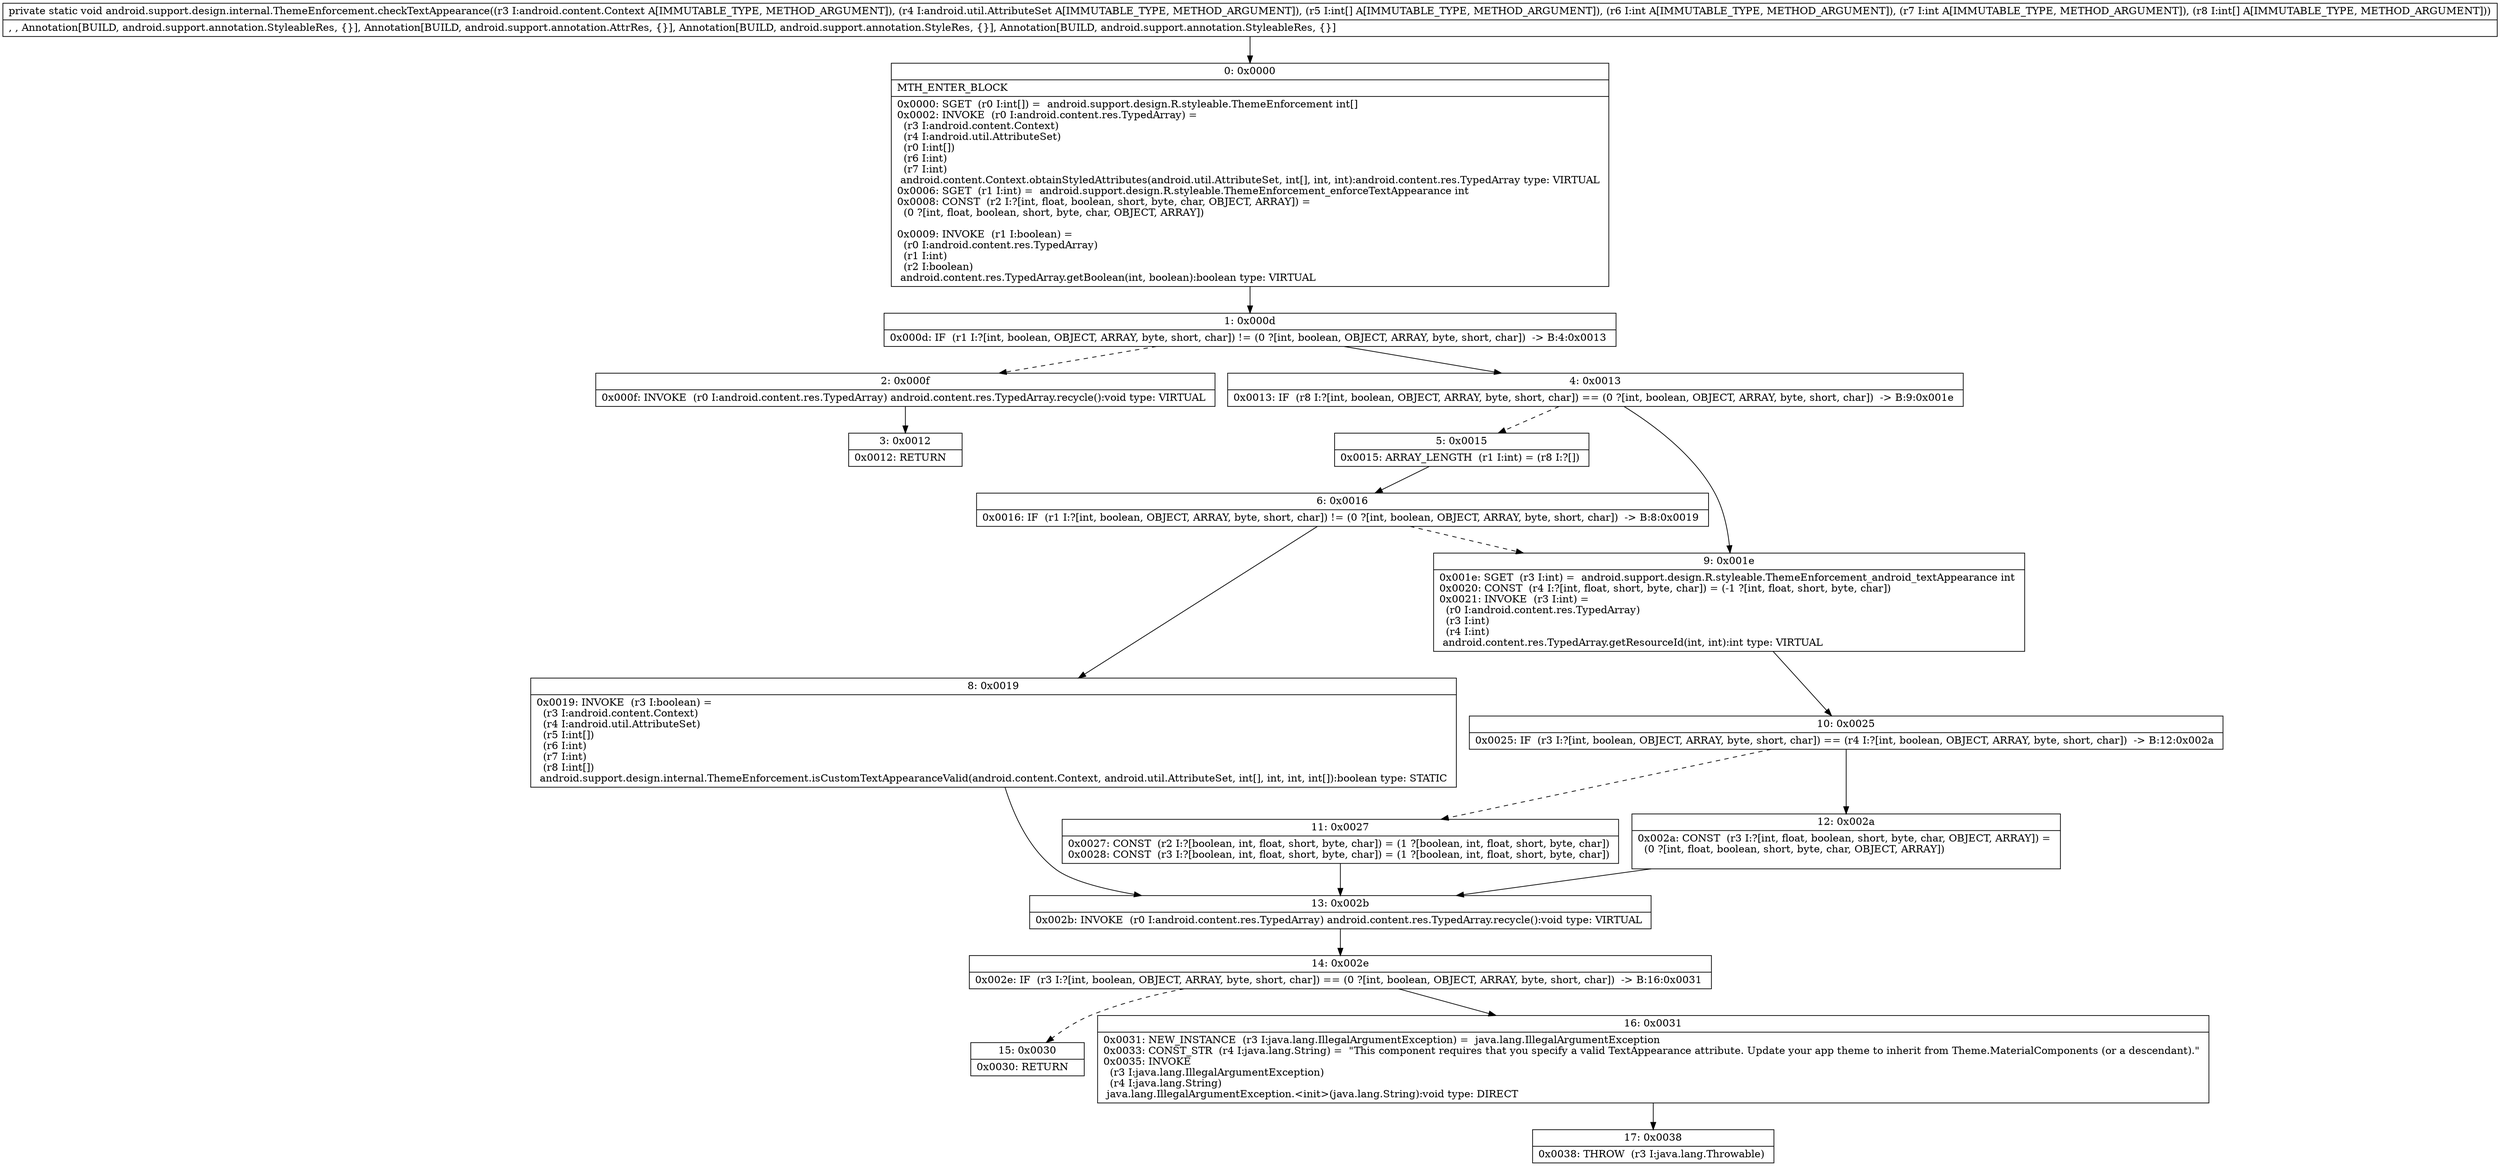 digraph "CFG forandroid.support.design.internal.ThemeEnforcement.checkTextAppearance(Landroid\/content\/Context;Landroid\/util\/AttributeSet;[III[I)V" {
Node_0 [shape=record,label="{0\:\ 0x0000|MTH_ENTER_BLOCK\l|0x0000: SGET  (r0 I:int[]) =  android.support.design.R.styleable.ThemeEnforcement int[] \l0x0002: INVOKE  (r0 I:android.content.res.TypedArray) = \l  (r3 I:android.content.Context)\l  (r4 I:android.util.AttributeSet)\l  (r0 I:int[])\l  (r6 I:int)\l  (r7 I:int)\l android.content.Context.obtainStyledAttributes(android.util.AttributeSet, int[], int, int):android.content.res.TypedArray type: VIRTUAL \l0x0006: SGET  (r1 I:int) =  android.support.design.R.styleable.ThemeEnforcement_enforceTextAppearance int \l0x0008: CONST  (r2 I:?[int, float, boolean, short, byte, char, OBJECT, ARRAY]) = \l  (0 ?[int, float, boolean, short, byte, char, OBJECT, ARRAY])\l \l0x0009: INVOKE  (r1 I:boolean) = \l  (r0 I:android.content.res.TypedArray)\l  (r1 I:int)\l  (r2 I:boolean)\l android.content.res.TypedArray.getBoolean(int, boolean):boolean type: VIRTUAL \l}"];
Node_1 [shape=record,label="{1\:\ 0x000d|0x000d: IF  (r1 I:?[int, boolean, OBJECT, ARRAY, byte, short, char]) != (0 ?[int, boolean, OBJECT, ARRAY, byte, short, char])  \-\> B:4:0x0013 \l}"];
Node_2 [shape=record,label="{2\:\ 0x000f|0x000f: INVOKE  (r0 I:android.content.res.TypedArray) android.content.res.TypedArray.recycle():void type: VIRTUAL \l}"];
Node_3 [shape=record,label="{3\:\ 0x0012|0x0012: RETURN   \l}"];
Node_4 [shape=record,label="{4\:\ 0x0013|0x0013: IF  (r8 I:?[int, boolean, OBJECT, ARRAY, byte, short, char]) == (0 ?[int, boolean, OBJECT, ARRAY, byte, short, char])  \-\> B:9:0x001e \l}"];
Node_5 [shape=record,label="{5\:\ 0x0015|0x0015: ARRAY_LENGTH  (r1 I:int) = (r8 I:?[]) \l}"];
Node_6 [shape=record,label="{6\:\ 0x0016|0x0016: IF  (r1 I:?[int, boolean, OBJECT, ARRAY, byte, short, char]) != (0 ?[int, boolean, OBJECT, ARRAY, byte, short, char])  \-\> B:8:0x0019 \l}"];
Node_8 [shape=record,label="{8\:\ 0x0019|0x0019: INVOKE  (r3 I:boolean) = \l  (r3 I:android.content.Context)\l  (r4 I:android.util.AttributeSet)\l  (r5 I:int[])\l  (r6 I:int)\l  (r7 I:int)\l  (r8 I:int[])\l android.support.design.internal.ThemeEnforcement.isCustomTextAppearanceValid(android.content.Context, android.util.AttributeSet, int[], int, int, int[]):boolean type: STATIC \l}"];
Node_9 [shape=record,label="{9\:\ 0x001e|0x001e: SGET  (r3 I:int) =  android.support.design.R.styleable.ThemeEnforcement_android_textAppearance int \l0x0020: CONST  (r4 I:?[int, float, short, byte, char]) = (\-1 ?[int, float, short, byte, char]) \l0x0021: INVOKE  (r3 I:int) = \l  (r0 I:android.content.res.TypedArray)\l  (r3 I:int)\l  (r4 I:int)\l android.content.res.TypedArray.getResourceId(int, int):int type: VIRTUAL \l}"];
Node_10 [shape=record,label="{10\:\ 0x0025|0x0025: IF  (r3 I:?[int, boolean, OBJECT, ARRAY, byte, short, char]) == (r4 I:?[int, boolean, OBJECT, ARRAY, byte, short, char])  \-\> B:12:0x002a \l}"];
Node_11 [shape=record,label="{11\:\ 0x0027|0x0027: CONST  (r2 I:?[boolean, int, float, short, byte, char]) = (1 ?[boolean, int, float, short, byte, char]) \l0x0028: CONST  (r3 I:?[boolean, int, float, short, byte, char]) = (1 ?[boolean, int, float, short, byte, char]) \l}"];
Node_12 [shape=record,label="{12\:\ 0x002a|0x002a: CONST  (r3 I:?[int, float, boolean, short, byte, char, OBJECT, ARRAY]) = \l  (0 ?[int, float, boolean, short, byte, char, OBJECT, ARRAY])\l \l}"];
Node_13 [shape=record,label="{13\:\ 0x002b|0x002b: INVOKE  (r0 I:android.content.res.TypedArray) android.content.res.TypedArray.recycle():void type: VIRTUAL \l}"];
Node_14 [shape=record,label="{14\:\ 0x002e|0x002e: IF  (r3 I:?[int, boolean, OBJECT, ARRAY, byte, short, char]) == (0 ?[int, boolean, OBJECT, ARRAY, byte, short, char])  \-\> B:16:0x0031 \l}"];
Node_15 [shape=record,label="{15\:\ 0x0030|0x0030: RETURN   \l}"];
Node_16 [shape=record,label="{16\:\ 0x0031|0x0031: NEW_INSTANCE  (r3 I:java.lang.IllegalArgumentException) =  java.lang.IllegalArgumentException \l0x0033: CONST_STR  (r4 I:java.lang.String) =  \"This component requires that you specify a valid TextAppearance attribute. Update your app theme to inherit from Theme.MaterialComponents (or a descendant).\" \l0x0035: INVOKE  \l  (r3 I:java.lang.IllegalArgumentException)\l  (r4 I:java.lang.String)\l java.lang.IllegalArgumentException.\<init\>(java.lang.String):void type: DIRECT \l}"];
Node_17 [shape=record,label="{17\:\ 0x0038|0x0038: THROW  (r3 I:java.lang.Throwable) \l}"];
MethodNode[shape=record,label="{private static void android.support.design.internal.ThemeEnforcement.checkTextAppearance((r3 I:android.content.Context A[IMMUTABLE_TYPE, METHOD_ARGUMENT]), (r4 I:android.util.AttributeSet A[IMMUTABLE_TYPE, METHOD_ARGUMENT]), (r5 I:int[] A[IMMUTABLE_TYPE, METHOD_ARGUMENT]), (r6 I:int A[IMMUTABLE_TYPE, METHOD_ARGUMENT]), (r7 I:int A[IMMUTABLE_TYPE, METHOD_ARGUMENT]), (r8 I:int[] A[IMMUTABLE_TYPE, METHOD_ARGUMENT]))  | , , Annotation[BUILD, android.support.annotation.StyleableRes, \{\}], Annotation[BUILD, android.support.annotation.AttrRes, \{\}], Annotation[BUILD, android.support.annotation.StyleRes, \{\}], Annotation[BUILD, android.support.annotation.StyleableRes, \{\}]\l}"];
MethodNode -> Node_0;
Node_0 -> Node_1;
Node_1 -> Node_2[style=dashed];
Node_1 -> Node_4;
Node_2 -> Node_3;
Node_4 -> Node_5[style=dashed];
Node_4 -> Node_9;
Node_5 -> Node_6;
Node_6 -> Node_8;
Node_6 -> Node_9[style=dashed];
Node_8 -> Node_13;
Node_9 -> Node_10;
Node_10 -> Node_11[style=dashed];
Node_10 -> Node_12;
Node_11 -> Node_13;
Node_12 -> Node_13;
Node_13 -> Node_14;
Node_14 -> Node_15[style=dashed];
Node_14 -> Node_16;
Node_16 -> Node_17;
}

